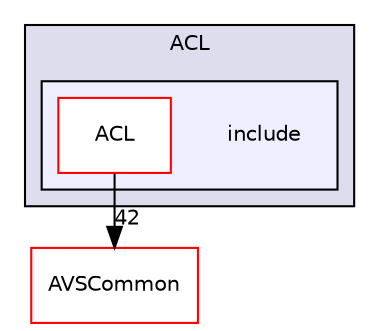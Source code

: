 digraph "/avs-cpp-sdk-tools/cm/autoCM_publicRepo/avs-device-sdk/ACL/include" {
  compound=true
  node [ fontsize="10", fontname="Helvetica"];
  edge [ labelfontsize="10", labelfontname="Helvetica"];
  subgraph clusterdir_b1dfedc9efa610ba8c818c30206ff41f {
    graph [ bgcolor="#ddddee", pencolor="black", label="ACL" fontname="Helvetica", fontsize="10", URL="dir_b1dfedc9efa610ba8c818c30206ff41f.html"]
  subgraph clusterdir_1088b026815130b3cc8e9ac3f4525272 {
    graph [ bgcolor="#eeeeff", pencolor="black", label="" URL="dir_1088b026815130b3cc8e9ac3f4525272.html"];
    dir_1088b026815130b3cc8e9ac3f4525272 [shape=plaintext label="include"];
    dir_ce0d3eda4bb43bdcf8c1c51ff13ee585 [shape=box label="ACL" color="red" fillcolor="white" style="filled" URL="dir_ce0d3eda4bb43bdcf8c1c51ff13ee585.html"];
  }
  }
  dir_13e65effb2bde530b17b3d5eefcd0266 [shape=box label="AVSCommon" fillcolor="white" style="filled" color="red" URL="dir_13e65effb2bde530b17b3d5eefcd0266.html"];
  dir_ce0d3eda4bb43bdcf8c1c51ff13ee585->dir_13e65effb2bde530b17b3d5eefcd0266 [headlabel="42", labeldistance=1.5 headhref="dir_000002_000009.html"];
}
